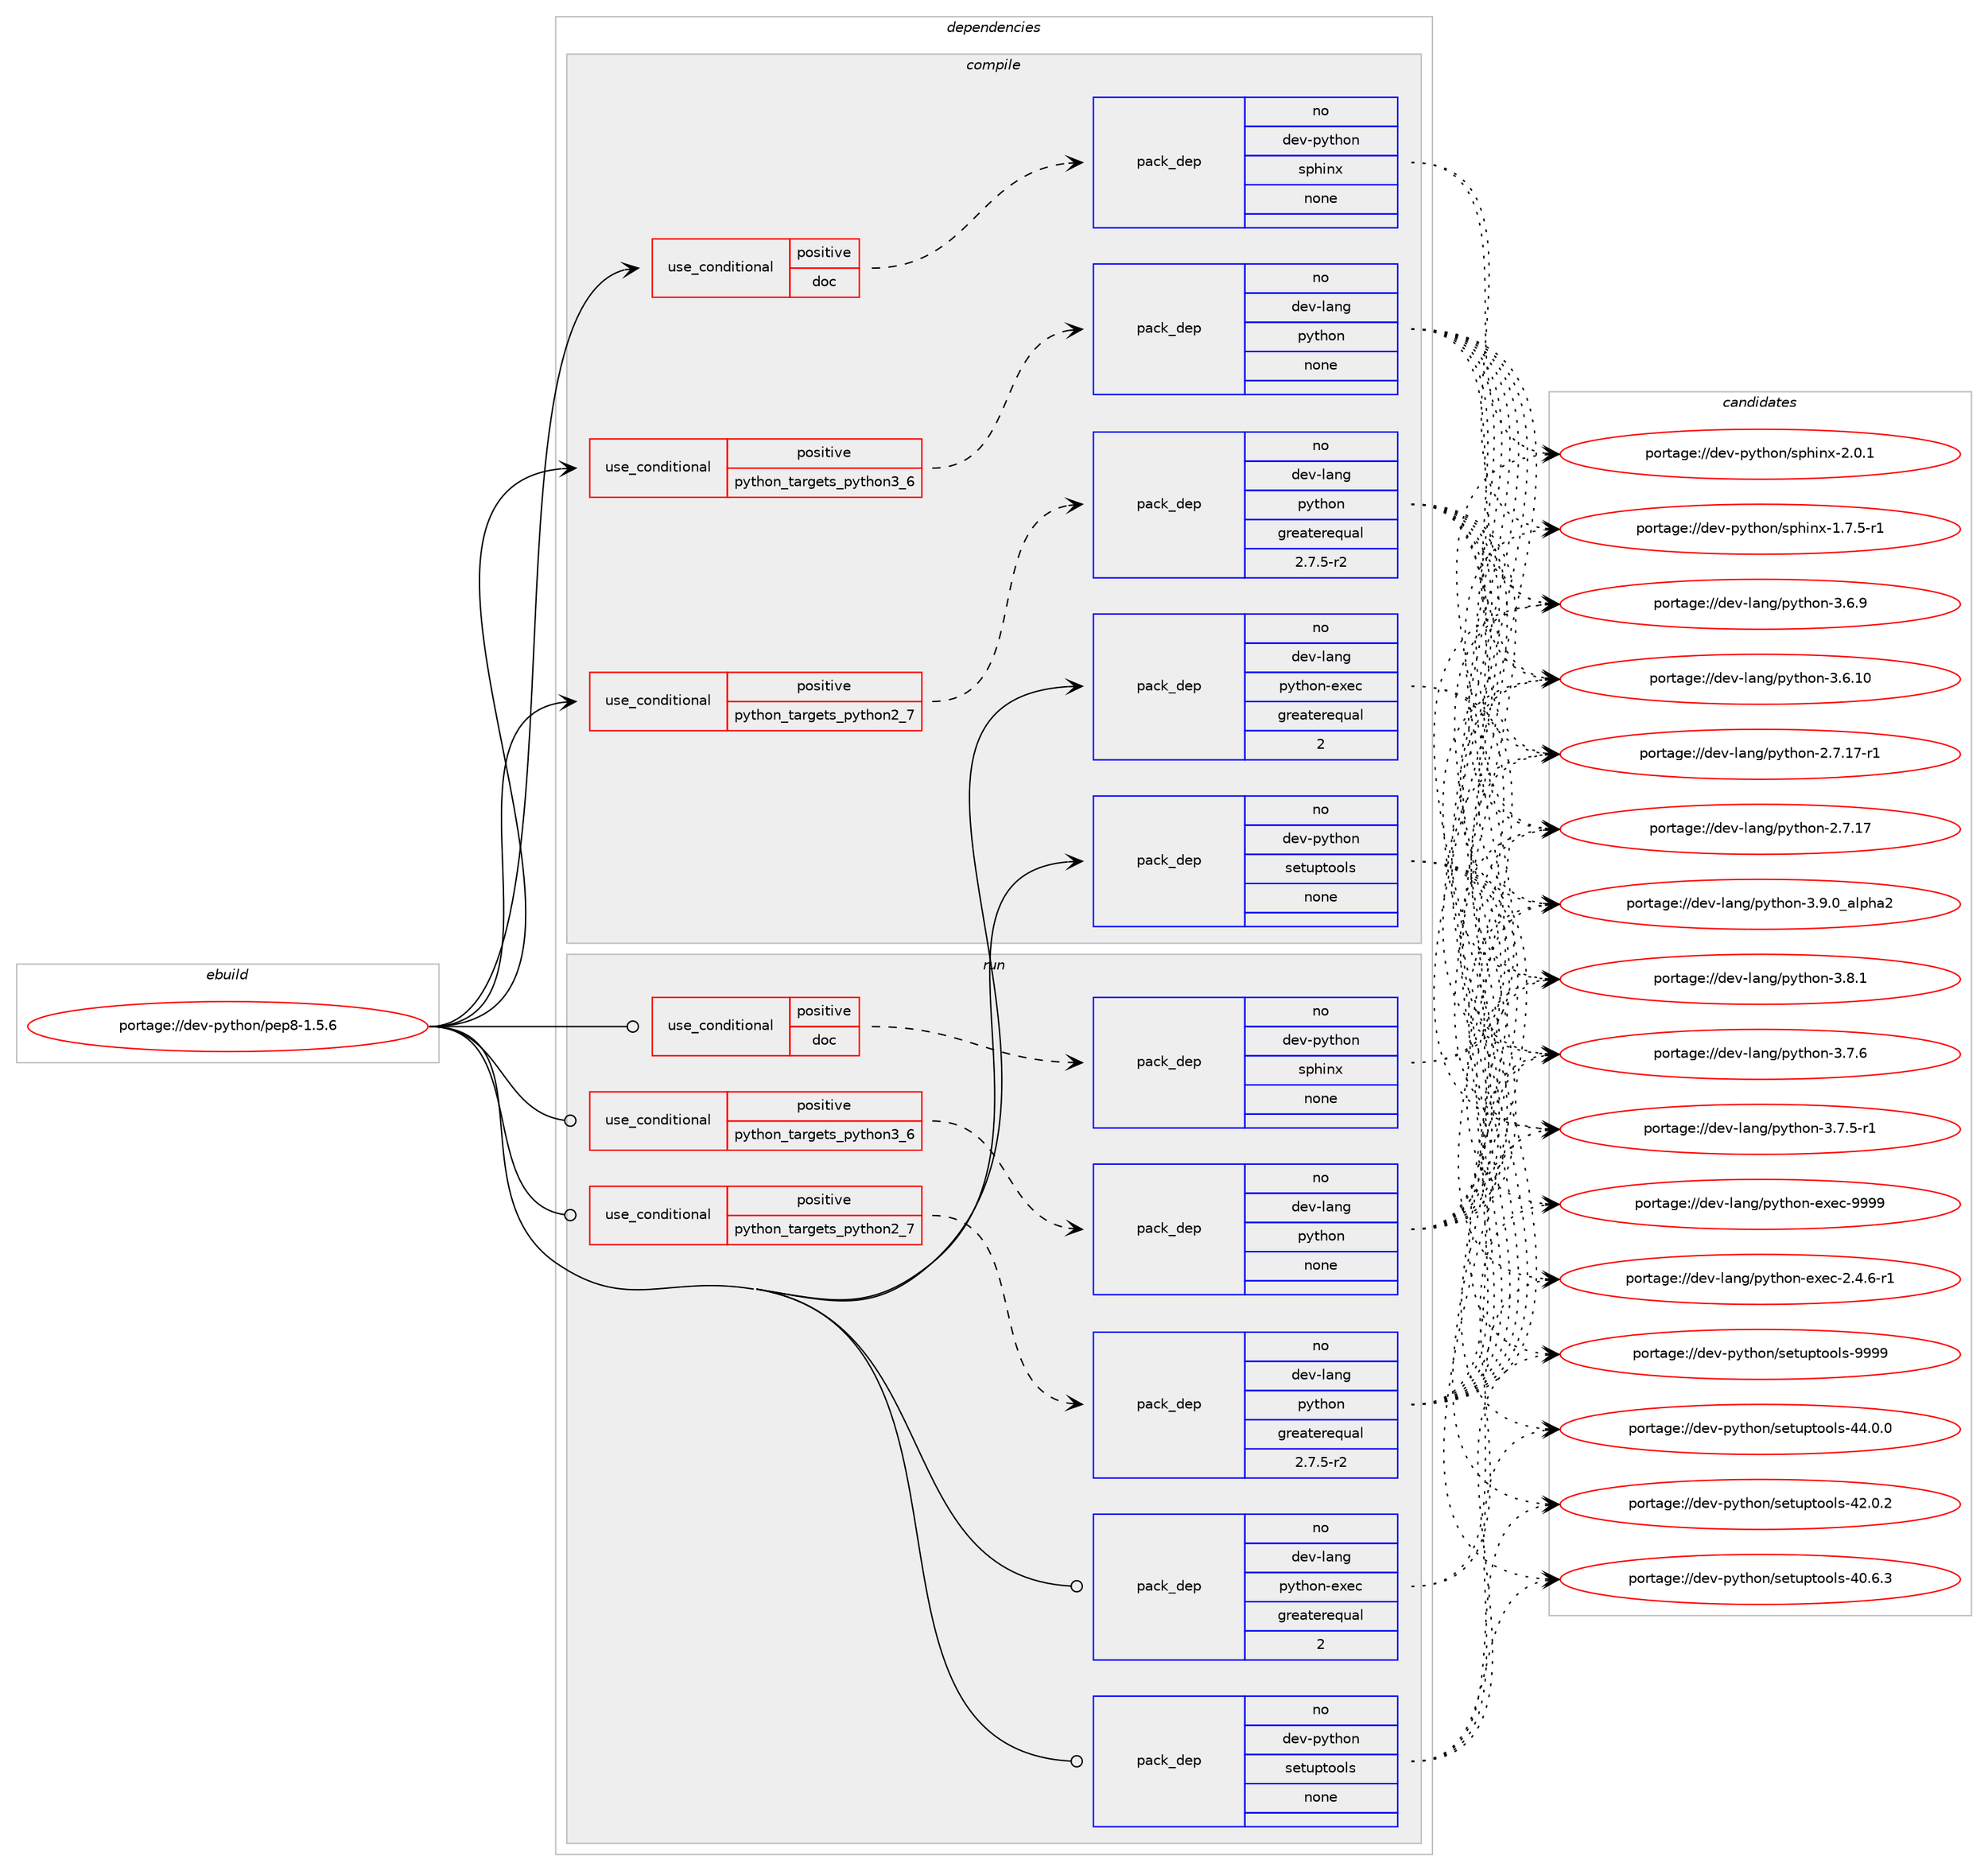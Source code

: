 digraph prolog {

# *************
# Graph options
# *************

newrank=true;
concentrate=true;
compound=true;
graph [rankdir=LR,fontname=Helvetica,fontsize=10,ranksep=1.5];#, ranksep=2.5, nodesep=0.2];
edge  [arrowhead=vee];
node  [fontname=Helvetica,fontsize=10];

# **********
# The ebuild
# **********

subgraph cluster_leftcol {
color=gray;
label=<<i>ebuild</i>>;
id [label="portage://dev-python/pep8-1.5.6", color=red, width=4, href="../dev-python/pep8-1.5.6.svg"];
}

# ****************
# The dependencies
# ****************

subgraph cluster_midcol {
color=gray;
label=<<i>dependencies</i>>;
subgraph cluster_compile {
fillcolor="#eeeeee";
style=filled;
label=<<i>compile</i>>;
subgraph cond111040 {
dependency442850 [label=<<TABLE BORDER="0" CELLBORDER="1" CELLSPACING="0" CELLPADDING="4"><TR><TD ROWSPAN="3" CELLPADDING="10">use_conditional</TD></TR><TR><TD>positive</TD></TR><TR><TD>doc</TD></TR></TABLE>>, shape=none, color=red];
subgraph pack326868 {
dependency442851 [label=<<TABLE BORDER="0" CELLBORDER="1" CELLSPACING="0" CELLPADDING="4" WIDTH="220"><TR><TD ROWSPAN="6" CELLPADDING="30">pack_dep</TD></TR><TR><TD WIDTH="110">no</TD></TR><TR><TD>dev-python</TD></TR><TR><TD>sphinx</TD></TR><TR><TD>none</TD></TR><TR><TD></TD></TR></TABLE>>, shape=none, color=blue];
}
dependency442850:e -> dependency442851:w [weight=20,style="dashed",arrowhead="vee"];
}
id:e -> dependency442850:w [weight=20,style="solid",arrowhead="vee"];
subgraph cond111041 {
dependency442852 [label=<<TABLE BORDER="0" CELLBORDER="1" CELLSPACING="0" CELLPADDING="4"><TR><TD ROWSPAN="3" CELLPADDING="10">use_conditional</TD></TR><TR><TD>positive</TD></TR><TR><TD>python_targets_python2_7</TD></TR></TABLE>>, shape=none, color=red];
subgraph pack326869 {
dependency442853 [label=<<TABLE BORDER="0" CELLBORDER="1" CELLSPACING="0" CELLPADDING="4" WIDTH="220"><TR><TD ROWSPAN="6" CELLPADDING="30">pack_dep</TD></TR><TR><TD WIDTH="110">no</TD></TR><TR><TD>dev-lang</TD></TR><TR><TD>python</TD></TR><TR><TD>greaterequal</TD></TR><TR><TD>2.7.5-r2</TD></TR></TABLE>>, shape=none, color=blue];
}
dependency442852:e -> dependency442853:w [weight=20,style="dashed",arrowhead="vee"];
}
id:e -> dependency442852:w [weight=20,style="solid",arrowhead="vee"];
subgraph cond111042 {
dependency442854 [label=<<TABLE BORDER="0" CELLBORDER="1" CELLSPACING="0" CELLPADDING="4"><TR><TD ROWSPAN="3" CELLPADDING="10">use_conditional</TD></TR><TR><TD>positive</TD></TR><TR><TD>python_targets_python3_6</TD></TR></TABLE>>, shape=none, color=red];
subgraph pack326870 {
dependency442855 [label=<<TABLE BORDER="0" CELLBORDER="1" CELLSPACING="0" CELLPADDING="4" WIDTH="220"><TR><TD ROWSPAN="6" CELLPADDING="30">pack_dep</TD></TR><TR><TD WIDTH="110">no</TD></TR><TR><TD>dev-lang</TD></TR><TR><TD>python</TD></TR><TR><TD>none</TD></TR><TR><TD></TD></TR></TABLE>>, shape=none, color=blue];
}
dependency442854:e -> dependency442855:w [weight=20,style="dashed",arrowhead="vee"];
}
id:e -> dependency442854:w [weight=20,style="solid",arrowhead="vee"];
subgraph pack326871 {
dependency442856 [label=<<TABLE BORDER="0" CELLBORDER="1" CELLSPACING="0" CELLPADDING="4" WIDTH="220"><TR><TD ROWSPAN="6" CELLPADDING="30">pack_dep</TD></TR><TR><TD WIDTH="110">no</TD></TR><TR><TD>dev-lang</TD></TR><TR><TD>python-exec</TD></TR><TR><TD>greaterequal</TD></TR><TR><TD>2</TD></TR></TABLE>>, shape=none, color=blue];
}
id:e -> dependency442856:w [weight=20,style="solid",arrowhead="vee"];
subgraph pack326872 {
dependency442857 [label=<<TABLE BORDER="0" CELLBORDER="1" CELLSPACING="0" CELLPADDING="4" WIDTH="220"><TR><TD ROWSPAN="6" CELLPADDING="30">pack_dep</TD></TR><TR><TD WIDTH="110">no</TD></TR><TR><TD>dev-python</TD></TR><TR><TD>setuptools</TD></TR><TR><TD>none</TD></TR><TR><TD></TD></TR></TABLE>>, shape=none, color=blue];
}
id:e -> dependency442857:w [weight=20,style="solid",arrowhead="vee"];
}
subgraph cluster_compileandrun {
fillcolor="#eeeeee";
style=filled;
label=<<i>compile and run</i>>;
}
subgraph cluster_run {
fillcolor="#eeeeee";
style=filled;
label=<<i>run</i>>;
subgraph cond111043 {
dependency442858 [label=<<TABLE BORDER="0" CELLBORDER="1" CELLSPACING="0" CELLPADDING="4"><TR><TD ROWSPAN="3" CELLPADDING="10">use_conditional</TD></TR><TR><TD>positive</TD></TR><TR><TD>doc</TD></TR></TABLE>>, shape=none, color=red];
subgraph pack326873 {
dependency442859 [label=<<TABLE BORDER="0" CELLBORDER="1" CELLSPACING="0" CELLPADDING="4" WIDTH="220"><TR><TD ROWSPAN="6" CELLPADDING="30">pack_dep</TD></TR><TR><TD WIDTH="110">no</TD></TR><TR><TD>dev-python</TD></TR><TR><TD>sphinx</TD></TR><TR><TD>none</TD></TR><TR><TD></TD></TR></TABLE>>, shape=none, color=blue];
}
dependency442858:e -> dependency442859:w [weight=20,style="dashed",arrowhead="vee"];
}
id:e -> dependency442858:w [weight=20,style="solid",arrowhead="odot"];
subgraph cond111044 {
dependency442860 [label=<<TABLE BORDER="0" CELLBORDER="1" CELLSPACING="0" CELLPADDING="4"><TR><TD ROWSPAN="3" CELLPADDING="10">use_conditional</TD></TR><TR><TD>positive</TD></TR><TR><TD>python_targets_python2_7</TD></TR></TABLE>>, shape=none, color=red];
subgraph pack326874 {
dependency442861 [label=<<TABLE BORDER="0" CELLBORDER="1" CELLSPACING="0" CELLPADDING="4" WIDTH="220"><TR><TD ROWSPAN="6" CELLPADDING="30">pack_dep</TD></TR><TR><TD WIDTH="110">no</TD></TR><TR><TD>dev-lang</TD></TR><TR><TD>python</TD></TR><TR><TD>greaterequal</TD></TR><TR><TD>2.7.5-r2</TD></TR></TABLE>>, shape=none, color=blue];
}
dependency442860:e -> dependency442861:w [weight=20,style="dashed",arrowhead="vee"];
}
id:e -> dependency442860:w [weight=20,style="solid",arrowhead="odot"];
subgraph cond111045 {
dependency442862 [label=<<TABLE BORDER="0" CELLBORDER="1" CELLSPACING="0" CELLPADDING="4"><TR><TD ROWSPAN="3" CELLPADDING="10">use_conditional</TD></TR><TR><TD>positive</TD></TR><TR><TD>python_targets_python3_6</TD></TR></TABLE>>, shape=none, color=red];
subgraph pack326875 {
dependency442863 [label=<<TABLE BORDER="0" CELLBORDER="1" CELLSPACING="0" CELLPADDING="4" WIDTH="220"><TR><TD ROWSPAN="6" CELLPADDING="30">pack_dep</TD></TR><TR><TD WIDTH="110">no</TD></TR><TR><TD>dev-lang</TD></TR><TR><TD>python</TD></TR><TR><TD>none</TD></TR><TR><TD></TD></TR></TABLE>>, shape=none, color=blue];
}
dependency442862:e -> dependency442863:w [weight=20,style="dashed",arrowhead="vee"];
}
id:e -> dependency442862:w [weight=20,style="solid",arrowhead="odot"];
subgraph pack326876 {
dependency442864 [label=<<TABLE BORDER="0" CELLBORDER="1" CELLSPACING="0" CELLPADDING="4" WIDTH="220"><TR><TD ROWSPAN="6" CELLPADDING="30">pack_dep</TD></TR><TR><TD WIDTH="110">no</TD></TR><TR><TD>dev-lang</TD></TR><TR><TD>python-exec</TD></TR><TR><TD>greaterequal</TD></TR><TR><TD>2</TD></TR></TABLE>>, shape=none, color=blue];
}
id:e -> dependency442864:w [weight=20,style="solid",arrowhead="odot"];
subgraph pack326877 {
dependency442865 [label=<<TABLE BORDER="0" CELLBORDER="1" CELLSPACING="0" CELLPADDING="4" WIDTH="220"><TR><TD ROWSPAN="6" CELLPADDING="30">pack_dep</TD></TR><TR><TD WIDTH="110">no</TD></TR><TR><TD>dev-python</TD></TR><TR><TD>setuptools</TD></TR><TR><TD>none</TD></TR><TR><TD></TD></TR></TABLE>>, shape=none, color=blue];
}
id:e -> dependency442865:w [weight=20,style="solid",arrowhead="odot"];
}
}

# **************
# The candidates
# **************

subgraph cluster_choices {
rank=same;
color=gray;
label=<<i>candidates</i>>;

subgraph choice326868 {
color=black;
nodesep=1;
choice1001011184511212111610411111047115112104105110120455046484649 [label="portage://dev-python/sphinx-2.0.1", color=red, width=4,href="../dev-python/sphinx-2.0.1.svg"];
choice10010111845112121116104111110471151121041051101204549465546534511449 [label="portage://dev-python/sphinx-1.7.5-r1", color=red, width=4,href="../dev-python/sphinx-1.7.5-r1.svg"];
dependency442851:e -> choice1001011184511212111610411111047115112104105110120455046484649:w [style=dotted,weight="100"];
dependency442851:e -> choice10010111845112121116104111110471151121041051101204549465546534511449:w [style=dotted,weight="100"];
}
subgraph choice326869 {
color=black;
nodesep=1;
choice10010111845108971101034711212111610411111045514657464895971081121049750 [label="portage://dev-lang/python-3.9.0_alpha2", color=red, width=4,href="../dev-lang/python-3.9.0_alpha2.svg"];
choice100101118451089711010347112121116104111110455146564649 [label="portage://dev-lang/python-3.8.1", color=red, width=4,href="../dev-lang/python-3.8.1.svg"];
choice100101118451089711010347112121116104111110455146554654 [label="portage://dev-lang/python-3.7.6", color=red, width=4,href="../dev-lang/python-3.7.6.svg"];
choice1001011184510897110103471121211161041111104551465546534511449 [label="portage://dev-lang/python-3.7.5-r1", color=red, width=4,href="../dev-lang/python-3.7.5-r1.svg"];
choice100101118451089711010347112121116104111110455146544657 [label="portage://dev-lang/python-3.6.9", color=red, width=4,href="../dev-lang/python-3.6.9.svg"];
choice10010111845108971101034711212111610411111045514654464948 [label="portage://dev-lang/python-3.6.10", color=red, width=4,href="../dev-lang/python-3.6.10.svg"];
choice100101118451089711010347112121116104111110455046554649554511449 [label="portage://dev-lang/python-2.7.17-r1", color=red, width=4,href="../dev-lang/python-2.7.17-r1.svg"];
choice10010111845108971101034711212111610411111045504655464955 [label="portage://dev-lang/python-2.7.17", color=red, width=4,href="../dev-lang/python-2.7.17.svg"];
dependency442853:e -> choice10010111845108971101034711212111610411111045514657464895971081121049750:w [style=dotted,weight="100"];
dependency442853:e -> choice100101118451089711010347112121116104111110455146564649:w [style=dotted,weight="100"];
dependency442853:e -> choice100101118451089711010347112121116104111110455146554654:w [style=dotted,weight="100"];
dependency442853:e -> choice1001011184510897110103471121211161041111104551465546534511449:w [style=dotted,weight="100"];
dependency442853:e -> choice100101118451089711010347112121116104111110455146544657:w [style=dotted,weight="100"];
dependency442853:e -> choice10010111845108971101034711212111610411111045514654464948:w [style=dotted,weight="100"];
dependency442853:e -> choice100101118451089711010347112121116104111110455046554649554511449:w [style=dotted,weight="100"];
dependency442853:e -> choice10010111845108971101034711212111610411111045504655464955:w [style=dotted,weight="100"];
}
subgraph choice326870 {
color=black;
nodesep=1;
choice10010111845108971101034711212111610411111045514657464895971081121049750 [label="portage://dev-lang/python-3.9.0_alpha2", color=red, width=4,href="../dev-lang/python-3.9.0_alpha2.svg"];
choice100101118451089711010347112121116104111110455146564649 [label="portage://dev-lang/python-3.8.1", color=red, width=4,href="../dev-lang/python-3.8.1.svg"];
choice100101118451089711010347112121116104111110455146554654 [label="portage://dev-lang/python-3.7.6", color=red, width=4,href="../dev-lang/python-3.7.6.svg"];
choice1001011184510897110103471121211161041111104551465546534511449 [label="portage://dev-lang/python-3.7.5-r1", color=red, width=4,href="../dev-lang/python-3.7.5-r1.svg"];
choice100101118451089711010347112121116104111110455146544657 [label="portage://dev-lang/python-3.6.9", color=red, width=4,href="../dev-lang/python-3.6.9.svg"];
choice10010111845108971101034711212111610411111045514654464948 [label="portage://dev-lang/python-3.6.10", color=red, width=4,href="../dev-lang/python-3.6.10.svg"];
choice100101118451089711010347112121116104111110455046554649554511449 [label="portage://dev-lang/python-2.7.17-r1", color=red, width=4,href="../dev-lang/python-2.7.17-r1.svg"];
choice10010111845108971101034711212111610411111045504655464955 [label="portage://dev-lang/python-2.7.17", color=red, width=4,href="../dev-lang/python-2.7.17.svg"];
dependency442855:e -> choice10010111845108971101034711212111610411111045514657464895971081121049750:w [style=dotted,weight="100"];
dependency442855:e -> choice100101118451089711010347112121116104111110455146564649:w [style=dotted,weight="100"];
dependency442855:e -> choice100101118451089711010347112121116104111110455146554654:w [style=dotted,weight="100"];
dependency442855:e -> choice1001011184510897110103471121211161041111104551465546534511449:w [style=dotted,weight="100"];
dependency442855:e -> choice100101118451089711010347112121116104111110455146544657:w [style=dotted,weight="100"];
dependency442855:e -> choice10010111845108971101034711212111610411111045514654464948:w [style=dotted,weight="100"];
dependency442855:e -> choice100101118451089711010347112121116104111110455046554649554511449:w [style=dotted,weight="100"];
dependency442855:e -> choice10010111845108971101034711212111610411111045504655464955:w [style=dotted,weight="100"];
}
subgraph choice326871 {
color=black;
nodesep=1;
choice10010111845108971101034711212111610411111045101120101994557575757 [label="portage://dev-lang/python-exec-9999", color=red, width=4,href="../dev-lang/python-exec-9999.svg"];
choice10010111845108971101034711212111610411111045101120101994550465246544511449 [label="portage://dev-lang/python-exec-2.4.6-r1", color=red, width=4,href="../dev-lang/python-exec-2.4.6-r1.svg"];
dependency442856:e -> choice10010111845108971101034711212111610411111045101120101994557575757:w [style=dotted,weight="100"];
dependency442856:e -> choice10010111845108971101034711212111610411111045101120101994550465246544511449:w [style=dotted,weight="100"];
}
subgraph choice326872 {
color=black;
nodesep=1;
choice10010111845112121116104111110471151011161171121161111111081154557575757 [label="portage://dev-python/setuptools-9999", color=red, width=4,href="../dev-python/setuptools-9999.svg"];
choice100101118451121211161041111104711510111611711211611111110811545525246484648 [label="portage://dev-python/setuptools-44.0.0", color=red, width=4,href="../dev-python/setuptools-44.0.0.svg"];
choice100101118451121211161041111104711510111611711211611111110811545525046484650 [label="portage://dev-python/setuptools-42.0.2", color=red, width=4,href="../dev-python/setuptools-42.0.2.svg"];
choice100101118451121211161041111104711510111611711211611111110811545524846544651 [label="portage://dev-python/setuptools-40.6.3", color=red, width=4,href="../dev-python/setuptools-40.6.3.svg"];
dependency442857:e -> choice10010111845112121116104111110471151011161171121161111111081154557575757:w [style=dotted,weight="100"];
dependency442857:e -> choice100101118451121211161041111104711510111611711211611111110811545525246484648:w [style=dotted,weight="100"];
dependency442857:e -> choice100101118451121211161041111104711510111611711211611111110811545525046484650:w [style=dotted,weight="100"];
dependency442857:e -> choice100101118451121211161041111104711510111611711211611111110811545524846544651:w [style=dotted,weight="100"];
}
subgraph choice326873 {
color=black;
nodesep=1;
choice1001011184511212111610411111047115112104105110120455046484649 [label="portage://dev-python/sphinx-2.0.1", color=red, width=4,href="../dev-python/sphinx-2.0.1.svg"];
choice10010111845112121116104111110471151121041051101204549465546534511449 [label="portage://dev-python/sphinx-1.7.5-r1", color=red, width=4,href="../dev-python/sphinx-1.7.5-r1.svg"];
dependency442859:e -> choice1001011184511212111610411111047115112104105110120455046484649:w [style=dotted,weight="100"];
dependency442859:e -> choice10010111845112121116104111110471151121041051101204549465546534511449:w [style=dotted,weight="100"];
}
subgraph choice326874 {
color=black;
nodesep=1;
choice10010111845108971101034711212111610411111045514657464895971081121049750 [label="portage://dev-lang/python-3.9.0_alpha2", color=red, width=4,href="../dev-lang/python-3.9.0_alpha2.svg"];
choice100101118451089711010347112121116104111110455146564649 [label="portage://dev-lang/python-3.8.1", color=red, width=4,href="../dev-lang/python-3.8.1.svg"];
choice100101118451089711010347112121116104111110455146554654 [label="portage://dev-lang/python-3.7.6", color=red, width=4,href="../dev-lang/python-3.7.6.svg"];
choice1001011184510897110103471121211161041111104551465546534511449 [label="portage://dev-lang/python-3.7.5-r1", color=red, width=4,href="../dev-lang/python-3.7.5-r1.svg"];
choice100101118451089711010347112121116104111110455146544657 [label="portage://dev-lang/python-3.6.9", color=red, width=4,href="../dev-lang/python-3.6.9.svg"];
choice10010111845108971101034711212111610411111045514654464948 [label="portage://dev-lang/python-3.6.10", color=red, width=4,href="../dev-lang/python-3.6.10.svg"];
choice100101118451089711010347112121116104111110455046554649554511449 [label="portage://dev-lang/python-2.7.17-r1", color=red, width=4,href="../dev-lang/python-2.7.17-r1.svg"];
choice10010111845108971101034711212111610411111045504655464955 [label="portage://dev-lang/python-2.7.17", color=red, width=4,href="../dev-lang/python-2.7.17.svg"];
dependency442861:e -> choice10010111845108971101034711212111610411111045514657464895971081121049750:w [style=dotted,weight="100"];
dependency442861:e -> choice100101118451089711010347112121116104111110455146564649:w [style=dotted,weight="100"];
dependency442861:e -> choice100101118451089711010347112121116104111110455146554654:w [style=dotted,weight="100"];
dependency442861:e -> choice1001011184510897110103471121211161041111104551465546534511449:w [style=dotted,weight="100"];
dependency442861:e -> choice100101118451089711010347112121116104111110455146544657:w [style=dotted,weight="100"];
dependency442861:e -> choice10010111845108971101034711212111610411111045514654464948:w [style=dotted,weight="100"];
dependency442861:e -> choice100101118451089711010347112121116104111110455046554649554511449:w [style=dotted,weight="100"];
dependency442861:e -> choice10010111845108971101034711212111610411111045504655464955:w [style=dotted,weight="100"];
}
subgraph choice326875 {
color=black;
nodesep=1;
choice10010111845108971101034711212111610411111045514657464895971081121049750 [label="portage://dev-lang/python-3.9.0_alpha2", color=red, width=4,href="../dev-lang/python-3.9.0_alpha2.svg"];
choice100101118451089711010347112121116104111110455146564649 [label="portage://dev-lang/python-3.8.1", color=red, width=4,href="../dev-lang/python-3.8.1.svg"];
choice100101118451089711010347112121116104111110455146554654 [label="portage://dev-lang/python-3.7.6", color=red, width=4,href="../dev-lang/python-3.7.6.svg"];
choice1001011184510897110103471121211161041111104551465546534511449 [label="portage://dev-lang/python-3.7.5-r1", color=red, width=4,href="../dev-lang/python-3.7.5-r1.svg"];
choice100101118451089711010347112121116104111110455146544657 [label="portage://dev-lang/python-3.6.9", color=red, width=4,href="../dev-lang/python-3.6.9.svg"];
choice10010111845108971101034711212111610411111045514654464948 [label="portage://dev-lang/python-3.6.10", color=red, width=4,href="../dev-lang/python-3.6.10.svg"];
choice100101118451089711010347112121116104111110455046554649554511449 [label="portage://dev-lang/python-2.7.17-r1", color=red, width=4,href="../dev-lang/python-2.7.17-r1.svg"];
choice10010111845108971101034711212111610411111045504655464955 [label="portage://dev-lang/python-2.7.17", color=red, width=4,href="../dev-lang/python-2.7.17.svg"];
dependency442863:e -> choice10010111845108971101034711212111610411111045514657464895971081121049750:w [style=dotted,weight="100"];
dependency442863:e -> choice100101118451089711010347112121116104111110455146564649:w [style=dotted,weight="100"];
dependency442863:e -> choice100101118451089711010347112121116104111110455146554654:w [style=dotted,weight="100"];
dependency442863:e -> choice1001011184510897110103471121211161041111104551465546534511449:w [style=dotted,weight="100"];
dependency442863:e -> choice100101118451089711010347112121116104111110455146544657:w [style=dotted,weight="100"];
dependency442863:e -> choice10010111845108971101034711212111610411111045514654464948:w [style=dotted,weight="100"];
dependency442863:e -> choice100101118451089711010347112121116104111110455046554649554511449:w [style=dotted,weight="100"];
dependency442863:e -> choice10010111845108971101034711212111610411111045504655464955:w [style=dotted,weight="100"];
}
subgraph choice326876 {
color=black;
nodesep=1;
choice10010111845108971101034711212111610411111045101120101994557575757 [label="portage://dev-lang/python-exec-9999", color=red, width=4,href="../dev-lang/python-exec-9999.svg"];
choice10010111845108971101034711212111610411111045101120101994550465246544511449 [label="portage://dev-lang/python-exec-2.4.6-r1", color=red, width=4,href="../dev-lang/python-exec-2.4.6-r1.svg"];
dependency442864:e -> choice10010111845108971101034711212111610411111045101120101994557575757:w [style=dotted,weight="100"];
dependency442864:e -> choice10010111845108971101034711212111610411111045101120101994550465246544511449:w [style=dotted,weight="100"];
}
subgraph choice326877 {
color=black;
nodesep=1;
choice10010111845112121116104111110471151011161171121161111111081154557575757 [label="portage://dev-python/setuptools-9999", color=red, width=4,href="../dev-python/setuptools-9999.svg"];
choice100101118451121211161041111104711510111611711211611111110811545525246484648 [label="portage://dev-python/setuptools-44.0.0", color=red, width=4,href="../dev-python/setuptools-44.0.0.svg"];
choice100101118451121211161041111104711510111611711211611111110811545525046484650 [label="portage://dev-python/setuptools-42.0.2", color=red, width=4,href="../dev-python/setuptools-42.0.2.svg"];
choice100101118451121211161041111104711510111611711211611111110811545524846544651 [label="portage://dev-python/setuptools-40.6.3", color=red, width=4,href="../dev-python/setuptools-40.6.3.svg"];
dependency442865:e -> choice10010111845112121116104111110471151011161171121161111111081154557575757:w [style=dotted,weight="100"];
dependency442865:e -> choice100101118451121211161041111104711510111611711211611111110811545525246484648:w [style=dotted,weight="100"];
dependency442865:e -> choice100101118451121211161041111104711510111611711211611111110811545525046484650:w [style=dotted,weight="100"];
dependency442865:e -> choice100101118451121211161041111104711510111611711211611111110811545524846544651:w [style=dotted,weight="100"];
}
}

}
